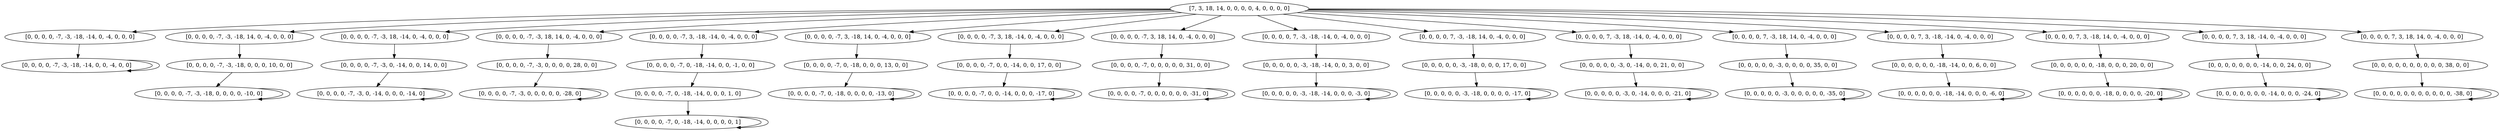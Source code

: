 digraph tree {
    "[7, 3, 18, 14, 0, 0, 0, 0, 4, 0, 0, 0, 0]";
    "[0, 0, 0, 0, -7, -3, -18, -14, 0, -4, 0, 0, 0]";
    "[0, 0, 0, 0, -7, -3, -18, -14, 0, 0, -4, 0, 0]";
    "[0, 0, 0, 0, -7, -3, -18, -14, 0, 0, -4, 0, 0]";
    "[0, 0, 0, 0, -7, -3, -18, 14, 0, -4, 0, 0, 0]";
    "[0, 0, 0, 0, -7, -3, -18, 0, 0, 0, 10, 0, 0]";
    "[0, 0, 0, 0, -7, -3, -18, 0, 0, 0, 0, -10, 0]";
    "[0, 0, 0, 0, -7, -3, -18, 0, 0, 0, 0, -10, 0]";
    "[0, 0, 0, 0, -7, -3, 18, -14, 0, -4, 0, 0, 0]";
    "[0, 0, 0, 0, -7, -3, 0, -14, 0, 0, 14, 0, 0]";
    "[0, 0, 0, 0, -7, -3, 0, -14, 0, 0, 0, -14, 0]";
    "[0, 0, 0, 0, -7, -3, 0, -14, 0, 0, 0, -14, 0]";
    "[0, 0, 0, 0, -7, -3, 18, 14, 0, -4, 0, 0, 0]";
    "[0, 0, 0, 0, -7, -3, 0, 0, 0, 0, 28, 0, 0]";
    "[0, 0, 0, 0, -7, -3, 0, 0, 0, 0, 0, -28, 0]";
    "[0, 0, 0, 0, -7, -3, 0, 0, 0, 0, 0, -28, 0]";
    "[0, 0, 0, 0, -7, 3, -18, -14, 0, -4, 0, 0, 0]";
    "[0, 0, 0, 0, -7, 0, -18, -14, 0, 0, -1, 0, 0]";
    "[0, 0, 0, 0, -7, 0, -18, -14, 0, 0, 0, 1, 0]";
    "[0, 0, 0, 0, -7, 0, -18, -14, 0, 0, 0, 0, 1]";
    "[0, 0, 0, 0, -7, 0, -18, -14, 0, 0, 0, 0, 1]";
    "[0, 0, 0, 0, -7, 3, -18, 14, 0, -4, 0, 0, 0]";
    "[0, 0, 0, 0, -7, 0, -18, 0, 0, 0, 13, 0, 0]";
    "[0, 0, 0, 0, -7, 0, -18, 0, 0, 0, 0, -13, 0]";
    "[0, 0, 0, 0, -7, 0, -18, 0, 0, 0, 0, -13, 0]";
    "[0, 0, 0, 0, -7, 3, 18, -14, 0, -4, 0, 0, 0]";
    "[0, 0, 0, 0, -7, 0, 0, -14, 0, 0, 17, 0, 0]";
    "[0, 0, 0, 0, -7, 0, 0, -14, 0, 0, 0, -17, 0]";
    "[0, 0, 0, 0, -7, 0, 0, -14, 0, 0, 0, -17, 0]";
    "[0, 0, 0, 0, -7, 3, 18, 14, 0, -4, 0, 0, 0]";
    "[0, 0, 0, 0, -7, 0, 0, 0, 0, 0, 31, 0, 0]";
    "[0, 0, 0, 0, -7, 0, 0, 0, 0, 0, 0, -31, 0]";
    "[0, 0, 0, 0, -7, 0, 0, 0, 0, 0, 0, -31, 0]";
    "[0, 0, 0, 0, 7, -3, -18, -14, 0, -4, 0, 0, 0]";
    "[0, 0, 0, 0, 0, -3, -18, -14, 0, 0, 3, 0, 0]";
    "[0, 0, 0, 0, 0, -3, -18, -14, 0, 0, 0, -3, 0]";
    "[0, 0, 0, 0, 0, -3, -18, -14, 0, 0, 0, -3, 0]";
    "[0, 0, 0, 0, 7, -3, -18, 14, 0, -4, 0, 0, 0]";
    "[0, 0, 0, 0, 0, -3, -18, 0, 0, 0, 17, 0, 0]";
    "[0, 0, 0, 0, 0, -3, -18, 0, 0, 0, 0, -17, 0]";
    "[0, 0, 0, 0, 0, -3, -18, 0, 0, 0, 0, -17, 0]";
    "[0, 0, 0, 0, 7, -3, 18, -14, 0, -4, 0, 0, 0]";
    "[0, 0, 0, 0, 0, -3, 0, -14, 0, 0, 21, 0, 0]";
    "[0, 0, 0, 0, 0, -3, 0, -14, 0, 0, 0, -21, 0]";
    "[0, 0, 0, 0, 0, -3, 0, -14, 0, 0, 0, -21, 0]";
    "[0, 0, 0, 0, 7, -3, 18, 14, 0, -4, 0, 0, 0]";
    "[0, 0, 0, 0, 0, -3, 0, 0, 0, 0, 35, 0, 0]";
    "[0, 0, 0, 0, 0, -3, 0, 0, 0, 0, 0, -35, 0]";
    "[0, 0, 0, 0, 0, -3, 0, 0, 0, 0, 0, -35, 0]";
    "[0, 0, 0, 0, 7, 3, -18, -14, 0, -4, 0, 0, 0]";
    "[0, 0, 0, 0, 0, 0, -18, -14, 0, 0, 6, 0, 0]";
    "[0, 0, 0, 0, 0, 0, -18, -14, 0, 0, 0, -6, 0]";
    "[0, 0, 0, 0, 0, 0, -18, -14, 0, 0, 0, -6, 0]";
    "[0, 0, 0, 0, 7, 3, -18, 14, 0, -4, 0, 0, 0]";
    "[0, 0, 0, 0, 0, 0, -18, 0, 0, 0, 20, 0, 0]";
    "[0, 0, 0, 0, 0, 0, -18, 0, 0, 0, 0, -20, 0]";
    "[0, 0, 0, 0, 0, 0, -18, 0, 0, 0, 0, -20, 0]";
    "[0, 0, 0, 0, 7, 3, 18, -14, 0, -4, 0, 0, 0]";
    "[0, 0, 0, 0, 0, 0, 0, -14, 0, 0, 24, 0, 0]";
    "[0, 0, 0, 0, 0, 0, 0, -14, 0, 0, 0, -24, 0]";
    "[0, 0, 0, 0, 0, 0, 0, -14, 0, 0, 0, -24, 0]";
    "[0, 0, 0, 0, 7, 3, 18, 14, 0, -4, 0, 0, 0]";
    "[0, 0, 0, 0, 0, 0, 0, 0, 0, 0, 38, 0, 0]";
    "[0, 0, 0, 0, 0, 0, 0, 0, 0, 0, 0, -38, 0]";
    "[0, 0, 0, 0, 0, 0, 0, 0, 0, 0, 0, -38, 0]";
    "[7, 3, 18, 14, 0, 0, 0, 0, 4, 0, 0, 0, 0]" -> "[0, 0, 0, 0, -7, -3, -18, -14, 0, -4, 0, 0, 0]";
    "[7, 3, 18, 14, 0, 0, 0, 0, 4, 0, 0, 0, 0]" -> "[0, 0, 0, 0, -7, -3, -18, 14, 0, -4, 0, 0, 0]";
    "[7, 3, 18, 14, 0, 0, 0, 0, 4, 0, 0, 0, 0]" -> "[0, 0, 0, 0, -7, -3, 18, -14, 0, -4, 0, 0, 0]";
    "[7, 3, 18, 14, 0, 0, 0, 0, 4, 0, 0, 0, 0]" -> "[0, 0, 0, 0, -7, -3, 18, 14, 0, -4, 0, 0, 0]";
    "[7, 3, 18, 14, 0, 0, 0, 0, 4, 0, 0, 0, 0]" -> "[0, 0, 0, 0, -7, 3, -18, -14, 0, -4, 0, 0, 0]";
    "[7, 3, 18, 14, 0, 0, 0, 0, 4, 0, 0, 0, 0]" -> "[0, 0, 0, 0, -7, 3, -18, 14, 0, -4, 0, 0, 0]";
    "[7, 3, 18, 14, 0, 0, 0, 0, 4, 0, 0, 0, 0]" -> "[0, 0, 0, 0, -7, 3, 18, -14, 0, -4, 0, 0, 0]";
    "[7, 3, 18, 14, 0, 0, 0, 0, 4, 0, 0, 0, 0]" -> "[0, 0, 0, 0, -7, 3, 18, 14, 0, -4, 0, 0, 0]";
    "[7, 3, 18, 14, 0, 0, 0, 0, 4, 0, 0, 0, 0]" -> "[0, 0, 0, 0, 7, -3, -18, -14, 0, -4, 0, 0, 0]";
    "[7, 3, 18, 14, 0, 0, 0, 0, 4, 0, 0, 0, 0]" -> "[0, 0, 0, 0, 7, -3, -18, 14, 0, -4, 0, 0, 0]";
    "[7, 3, 18, 14, 0, 0, 0, 0, 4, 0, 0, 0, 0]" -> "[0, 0, 0, 0, 7, -3, 18, -14, 0, -4, 0, 0, 0]";
    "[7, 3, 18, 14, 0, 0, 0, 0, 4, 0, 0, 0, 0]" -> "[0, 0, 0, 0, 7, -3, 18, 14, 0, -4, 0, 0, 0]";
    "[7, 3, 18, 14, 0, 0, 0, 0, 4, 0, 0, 0, 0]" -> "[0, 0, 0, 0, 7, 3, -18, -14, 0, -4, 0, 0, 0]";
    "[7, 3, 18, 14, 0, 0, 0, 0, 4, 0, 0, 0, 0]" -> "[0, 0, 0, 0, 7, 3, -18, 14, 0, -4, 0, 0, 0]";
    "[7, 3, 18, 14, 0, 0, 0, 0, 4, 0, 0, 0, 0]" -> "[0, 0, 0, 0, 7, 3, 18, -14, 0, -4, 0, 0, 0]";
    "[7, 3, 18, 14, 0, 0, 0, 0, 4, 0, 0, 0, 0]" -> "[0, 0, 0, 0, 7, 3, 18, 14, 0, -4, 0, 0, 0]";
    "[0, 0, 0, 0, -7, -3, -18, -14, 0, -4, 0, 0, 0]" -> "[0, 0, 0, 0, -7, -3, -18, -14, 0, 0, -4, 0, 0]";
    "[0, 0, 0, 0, -7, -3, -18, -14, 0, 0, -4, 0, 0]" -> "[0, 0, 0, 0, -7, -3, -18, -14, 0, 0, -4, 0, 0]";
    "[0, 0, 0, 0, -7, -3, -18, 14, 0, -4, 0, 0, 0]" -> "[0, 0, 0, 0, -7, -3, -18, 0, 0, 0, 10, 0, 0]";
    "[0, 0, 0, 0, -7, -3, -18, 0, 0, 0, 10, 0, 0]" -> "[0, 0, 0, 0, -7, -3, -18, 0, 0, 0, 0, -10, 0]";
    "[0, 0, 0, 0, -7, -3, -18, 0, 0, 0, 0, -10, 0]" -> "[0, 0, 0, 0, -7, -3, -18, 0, 0, 0, 0, -10, 0]";
    "[0, 0, 0, 0, -7, -3, 18, -14, 0, -4, 0, 0, 0]" -> "[0, 0, 0, 0, -7, -3, 0, -14, 0, 0, 14, 0, 0]";
    "[0, 0, 0, 0, -7, -3, 0, -14, 0, 0, 14, 0, 0]" -> "[0, 0, 0, 0, -7, -3, 0, -14, 0, 0, 0, -14, 0]";
    "[0, 0, 0, 0, -7, -3, 0, -14, 0, 0, 0, -14, 0]" -> "[0, 0, 0, 0, -7, -3, 0, -14, 0, 0, 0, -14, 0]";
    "[0, 0, 0, 0, -7, -3, 18, 14, 0, -4, 0, 0, 0]" -> "[0, 0, 0, 0, -7, -3, 0, 0, 0, 0, 28, 0, 0]";
    "[0, 0, 0, 0, -7, -3, 0, 0, 0, 0, 28, 0, 0]" -> "[0, 0, 0, 0, -7, -3, 0, 0, 0, 0, 0, -28, 0]";
    "[0, 0, 0, 0, -7, -3, 0, 0, 0, 0, 0, -28, 0]" -> "[0, 0, 0, 0, -7, -3, 0, 0, 0, 0, 0, -28, 0]";
    "[0, 0, 0, 0, -7, 3, -18, -14, 0, -4, 0, 0, 0]" -> "[0, 0, 0, 0, -7, 0, -18, -14, 0, 0, -1, 0, 0]";
    "[0, 0, 0, 0, -7, 0, -18, -14, 0, 0, -1, 0, 0]" -> "[0, 0, 0, 0, -7, 0, -18, -14, 0, 0, 0, 1, 0]";
    "[0, 0, 0, 0, -7, 0, -18, -14, 0, 0, 0, 1, 0]" -> "[0, 0, 0, 0, -7, 0, -18, -14, 0, 0, 0, 0, 1]";
    "[0, 0, 0, 0, -7, 0, -18, -14, 0, 0, 0, 0, 1]" -> "[0, 0, 0, 0, -7, 0, -18, -14, 0, 0, 0, 0, 1]";
    "[0, 0, 0, 0, -7, 3, -18, 14, 0, -4, 0, 0, 0]" -> "[0, 0, 0, 0, -7, 0, -18, 0, 0, 0, 13, 0, 0]";
    "[0, 0, 0, 0, -7, 0, -18, 0, 0, 0, 13, 0, 0]" -> "[0, 0, 0, 0, -7, 0, -18, 0, 0, 0, 0, -13, 0]";
    "[0, 0, 0, 0, -7, 0, -18, 0, 0, 0, 0, -13, 0]" -> "[0, 0, 0, 0, -7, 0, -18, 0, 0, 0, 0, -13, 0]";
    "[0, 0, 0, 0, -7, 3, 18, -14, 0, -4, 0, 0, 0]" -> "[0, 0, 0, 0, -7, 0, 0, -14, 0, 0, 17, 0, 0]";
    "[0, 0, 0, 0, -7, 0, 0, -14, 0, 0, 17, 0, 0]" -> "[0, 0, 0, 0, -7, 0, 0, -14, 0, 0, 0, -17, 0]";
    "[0, 0, 0, 0, -7, 0, 0, -14, 0, 0, 0, -17, 0]" -> "[0, 0, 0, 0, -7, 0, 0, -14, 0, 0, 0, -17, 0]";
    "[0, 0, 0, 0, -7, 3, 18, 14, 0, -4, 0, 0, 0]" -> "[0, 0, 0, 0, -7, 0, 0, 0, 0, 0, 31, 0, 0]";
    "[0, 0, 0, 0, -7, 0, 0, 0, 0, 0, 31, 0, 0]" -> "[0, 0, 0, 0, -7, 0, 0, 0, 0, 0, 0, -31, 0]";
    "[0, 0, 0, 0, -7, 0, 0, 0, 0, 0, 0, -31, 0]" -> "[0, 0, 0, 0, -7, 0, 0, 0, 0, 0, 0, -31, 0]";
    "[0, 0, 0, 0, 7, -3, -18, -14, 0, -4, 0, 0, 0]" -> "[0, 0, 0, 0, 0, -3, -18, -14, 0, 0, 3, 0, 0]";
    "[0, 0, 0, 0, 0, -3, -18, -14, 0, 0, 3, 0, 0]" -> "[0, 0, 0, 0, 0, -3, -18, -14, 0, 0, 0, -3, 0]";
    "[0, 0, 0, 0, 0, -3, -18, -14, 0, 0, 0, -3, 0]" -> "[0, 0, 0, 0, 0, -3, -18, -14, 0, 0, 0, -3, 0]";
    "[0, 0, 0, 0, 7, -3, -18, 14, 0, -4, 0, 0, 0]" -> "[0, 0, 0, 0, 0, -3, -18, 0, 0, 0, 17, 0, 0]";
    "[0, 0, 0, 0, 0, -3, -18, 0, 0, 0, 17, 0, 0]" -> "[0, 0, 0, 0, 0, -3, -18, 0, 0, 0, 0, -17, 0]";
    "[0, 0, 0, 0, 0, -3, -18, 0, 0, 0, 0, -17, 0]" -> "[0, 0, 0, 0, 0, -3, -18, 0, 0, 0, 0, -17, 0]";
    "[0, 0, 0, 0, 7, -3, 18, -14, 0, -4, 0, 0, 0]" -> "[0, 0, 0, 0, 0, -3, 0, -14, 0, 0, 21, 0, 0]";
    "[0, 0, 0, 0, 0, -3, 0, -14, 0, 0, 21, 0, 0]" -> "[0, 0, 0, 0, 0, -3, 0, -14, 0, 0, 0, -21, 0]";
    "[0, 0, 0, 0, 0, -3, 0, -14, 0, 0, 0, -21, 0]" -> "[0, 0, 0, 0, 0, -3, 0, -14, 0, 0, 0, -21, 0]";
    "[0, 0, 0, 0, 7, -3, 18, 14, 0, -4, 0, 0, 0]" -> "[0, 0, 0, 0, 0, -3, 0, 0, 0, 0, 35, 0, 0]";
    "[0, 0, 0, 0, 0, -3, 0, 0, 0, 0, 35, 0, 0]" -> "[0, 0, 0, 0, 0, -3, 0, 0, 0, 0, 0, -35, 0]";
    "[0, 0, 0, 0, 0, -3, 0, 0, 0, 0, 0, -35, 0]" -> "[0, 0, 0, 0, 0, -3, 0, 0, 0, 0, 0, -35, 0]";
    "[0, 0, 0, 0, 7, 3, -18, -14, 0, -4, 0, 0, 0]" -> "[0, 0, 0, 0, 0, 0, -18, -14, 0, 0, 6, 0, 0]";
    "[0, 0, 0, 0, 0, 0, -18, -14, 0, 0, 6, 0, 0]" -> "[0, 0, 0, 0, 0, 0, -18, -14, 0, 0, 0, -6, 0]";
    "[0, 0, 0, 0, 0, 0, -18, -14, 0, 0, 0, -6, 0]" -> "[0, 0, 0, 0, 0, 0, -18, -14, 0, 0, 0, -6, 0]";
    "[0, 0, 0, 0, 7, 3, -18, 14, 0, -4, 0, 0, 0]" -> "[0, 0, 0, 0, 0, 0, -18, 0, 0, 0, 20, 0, 0]";
    "[0, 0, 0, 0, 0, 0, -18, 0, 0, 0, 20, 0, 0]" -> "[0, 0, 0, 0, 0, 0, -18, 0, 0, 0, 0, -20, 0]";
    "[0, 0, 0, 0, 0, 0, -18, 0, 0, 0, 0, -20, 0]" -> "[0, 0, 0, 0, 0, 0, -18, 0, 0, 0, 0, -20, 0]";
    "[0, 0, 0, 0, 7, 3, 18, -14, 0, -4, 0, 0, 0]" -> "[0, 0, 0, 0, 0, 0, 0, -14, 0, 0, 24, 0, 0]";
    "[0, 0, 0, 0, 0, 0, 0, -14, 0, 0, 24, 0, 0]" -> "[0, 0, 0, 0, 0, 0, 0, -14, 0, 0, 0, -24, 0]";
    "[0, 0, 0, 0, 0, 0, 0, -14, 0, 0, 0, -24, 0]" -> "[0, 0, 0, 0, 0, 0, 0, -14, 0, 0, 0, -24, 0]";
    "[0, 0, 0, 0, 7, 3, 18, 14, 0, -4, 0, 0, 0]" -> "[0, 0, 0, 0, 0, 0, 0, 0, 0, 0, 38, 0, 0]";
    "[0, 0, 0, 0, 0, 0, 0, 0, 0, 0, 38, 0, 0]" -> "[0, 0, 0, 0, 0, 0, 0, 0, 0, 0, 0, -38, 0]";
    "[0, 0, 0, 0, 0, 0, 0, 0, 0, 0, 0, -38, 0]" -> "[0, 0, 0, 0, 0, 0, 0, 0, 0, 0, 0, -38, 0]";
}
